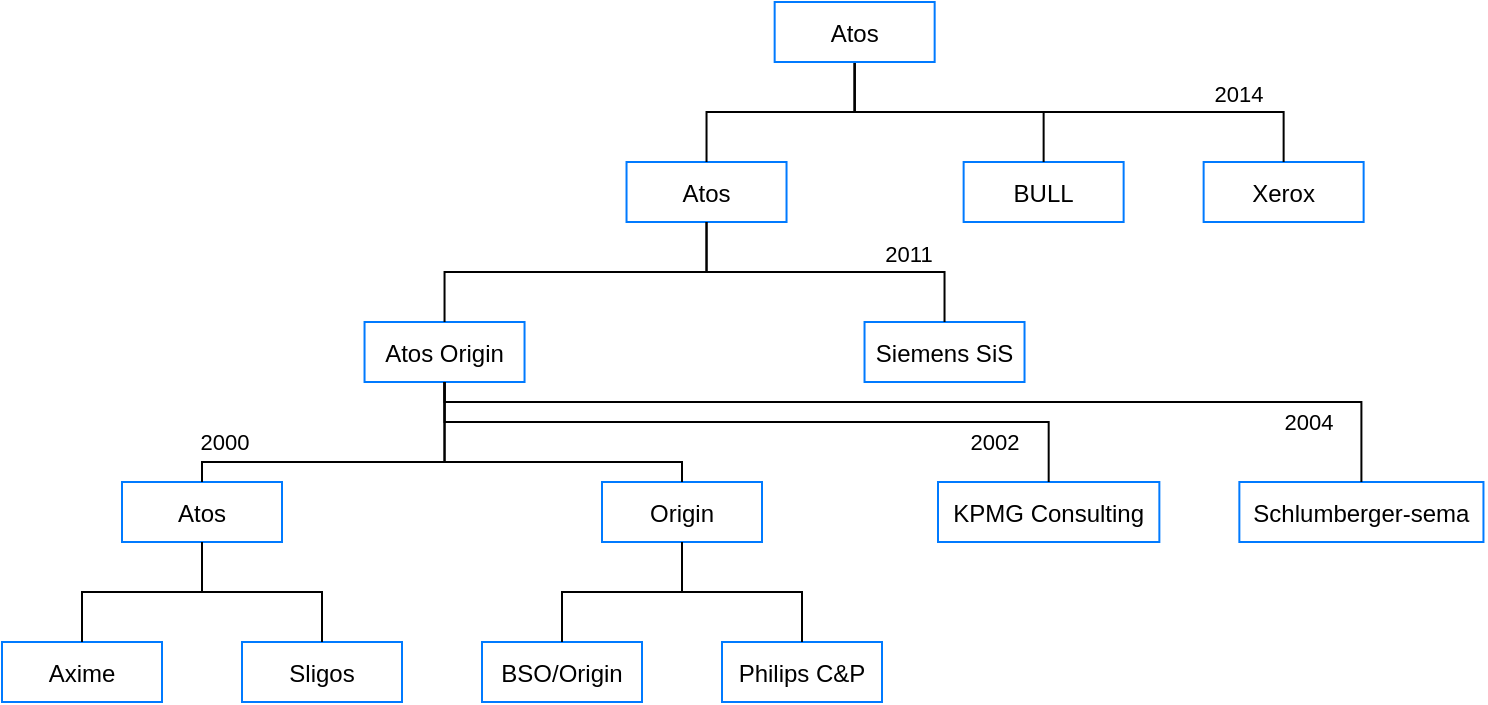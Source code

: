 <mxfile version="27.0.9">
  <diagram name="Page-1" id="w3l5g4wRVvPSGRwtaOnF">
    <mxGraphModel dx="1489" dy="2013" grid="1" gridSize="10" guides="1" tooltips="1" connect="1" arrows="1" fold="1" page="1" pageScale="1" pageWidth="850" pageHeight="1100" math="0" shadow="0">
      <root>
        <mxCell id="0" />
        <mxCell id="1" parent="0" />
        <mxCell id="jf30yCCPLJ9d2C4Eyeua-2" value="Atos" style="rounded=0;strokeColor=#007AFF;" vertex="1" parent="1">
          <mxGeometry x="367.267" y="-960" width="80" height="30" as="geometry" />
        </mxCell>
        <mxCell id="jf30yCCPLJ9d2C4Eyeua-3" value="" style="edgeStyle=elbowEdgeStyle;elbow=vertical;rounded=0;curved=0;endArrow=none;startFill=0;exitX=0.5;exitY=1;exitDx=0;exitDy=0;" edge="1" source="jf30yCCPLJ9d2C4Eyeua-30" target="jf30yCCPLJ9d2C4Eyeua-2" parent="1">
          <mxGeometry relative="1" as="geometry">
            <mxPoint x="491.87" y="-1040" as="sourcePoint" />
          </mxGeometry>
        </mxCell>
        <mxCell id="jf30yCCPLJ9d2C4Eyeua-4" value="Atos Origin" style="rounded=0;strokeColor=#007AFF;" vertex="1" parent="1">
          <mxGeometry x="236.268" y="-880" width="80" height="30" as="geometry" />
        </mxCell>
        <mxCell id="jf30yCCPLJ9d2C4Eyeua-5" value="" style="edgeStyle=elbowEdgeStyle;elbow=vertical;rounded=0;curved=0;endArrow=none;startFill=0;" edge="1" source="jf30yCCPLJ9d2C4Eyeua-2" target="jf30yCCPLJ9d2C4Eyeua-4" parent="1">
          <mxGeometry relative="1" as="geometry" />
        </mxCell>
        <mxCell id="jf30yCCPLJ9d2C4Eyeua-6" value="BULL" style="rounded=0;strokeColor=#007AFF;" vertex="1" parent="1">
          <mxGeometry x="535.813" y="-960" width="80" height="30" as="geometry" />
        </mxCell>
        <mxCell id="jf30yCCPLJ9d2C4Eyeua-7" value="" style="edgeStyle=elbowEdgeStyle;elbow=vertical;rounded=0;curved=0;endArrow=none;startFill=0;exitX=0.5;exitY=1;exitDx=0;exitDy=0;" edge="1" source="jf30yCCPLJ9d2C4Eyeua-30" target="jf30yCCPLJ9d2C4Eyeua-6" parent="1">
          <mxGeometry relative="1" as="geometry">
            <mxPoint x="491.87" y="-1040" as="sourcePoint" />
          </mxGeometry>
        </mxCell>
        <mxCell id="jf30yCCPLJ9d2C4Eyeua-8" value="Xerox" style="rounded=0;strokeColor=#007AFF;" vertex="1" parent="1">
          <mxGeometry x="655.813" y="-960" width="80" height="30" as="geometry" />
        </mxCell>
        <mxCell id="jf30yCCPLJ9d2C4Eyeua-9" value="" style="edgeStyle=elbowEdgeStyle;elbow=vertical;rounded=0;curved=0;endArrow=none;startFill=0;exitX=0.5;exitY=1;exitDx=0;exitDy=0;" edge="1" source="jf30yCCPLJ9d2C4Eyeua-30" target="jf30yCCPLJ9d2C4Eyeua-8" parent="1">
          <mxGeometry relative="1" as="geometry">
            <mxPoint x="501.33" y="-1010" as="sourcePoint" />
          </mxGeometry>
        </mxCell>
        <mxCell id="jf30yCCPLJ9d2C4Eyeua-36" value="2014" style="edgeLabel;html=1;align=center;verticalAlign=middle;resizable=0;points=[];" vertex="1" connectable="0" parent="jf30yCCPLJ9d2C4Eyeua-9">
          <mxGeometry x="0.634" relative="1" as="geometry">
            <mxPoint y="-9" as="offset" />
          </mxGeometry>
        </mxCell>
        <mxCell id="jf30yCCPLJ9d2C4Eyeua-10" value="Siemens SiS" style="rounded=0;strokeColor=#007AFF;" vertex="1" parent="1">
          <mxGeometry x="486.265" y="-880" width="80" height="30" as="geometry" />
        </mxCell>
        <mxCell id="jf30yCCPLJ9d2C4Eyeua-11" value="" style="edgeStyle=elbowEdgeStyle;elbow=vertical;rounded=0;curved=0;endArrow=none;startFill=0;" edge="1" source="jf30yCCPLJ9d2C4Eyeua-2" target="jf30yCCPLJ9d2C4Eyeua-10" parent="1">
          <mxGeometry relative="1" as="geometry" />
        </mxCell>
        <mxCell id="jf30yCCPLJ9d2C4Eyeua-35" value="2011" style="edgeLabel;html=1;align=center;verticalAlign=middle;resizable=0;points=[];" vertex="1" connectable="0" parent="jf30yCCPLJ9d2C4Eyeua-11">
          <mxGeometry x="0.479" y="-3" relative="1" as="geometry">
            <mxPoint y="-12" as="offset" />
          </mxGeometry>
        </mxCell>
        <mxCell id="jf30yCCPLJ9d2C4Eyeua-12" value="Atos" style="rounded=0;strokeColor=#007AFF;" vertex="1" parent="1">
          <mxGeometry x="115.002" y="-800" width="80" height="30" as="geometry" />
        </mxCell>
        <mxCell id="jf30yCCPLJ9d2C4Eyeua-13" value="" style="edgeStyle=elbowEdgeStyle;elbow=vertical;rounded=0;curved=0;endArrow=none;startFill=0;" edge="1" source="jf30yCCPLJ9d2C4Eyeua-4" target="jf30yCCPLJ9d2C4Eyeua-12" parent="1">
          <mxGeometry relative="1" as="geometry">
            <Array as="points">
              <mxPoint x="206.27" y="-810" />
            </Array>
          </mxGeometry>
        </mxCell>
        <mxCell id="jf30yCCPLJ9d2C4Eyeua-32" value="2000" style="edgeLabel;html=1;align=center;verticalAlign=middle;resizable=0;points=[];" vertex="1" connectable="0" parent="jf30yCCPLJ9d2C4Eyeua-13">
          <mxGeometry x="0.418" relative="1" as="geometry">
            <mxPoint x="-29" y="-10" as="offset" />
          </mxGeometry>
        </mxCell>
        <mxCell id="jf30yCCPLJ9d2C4Eyeua-14" value="Axime" style="rounded=0;strokeColor=#007AFF;" vertex="1" parent="1">
          <mxGeometry x="55.002" y="-720" width="80" height="30" as="geometry" />
        </mxCell>
        <mxCell id="jf30yCCPLJ9d2C4Eyeua-15" value="" style="edgeStyle=elbowEdgeStyle;elbow=vertical;rounded=0;curved=0;endArrow=none;startFill=0;" edge="1" source="jf30yCCPLJ9d2C4Eyeua-12" target="jf30yCCPLJ9d2C4Eyeua-14" parent="1">
          <mxGeometry relative="1" as="geometry" />
        </mxCell>
        <mxCell id="jf30yCCPLJ9d2C4Eyeua-16" value="Sligos" style="rounded=0;strokeColor=#007AFF;" vertex="1" parent="1">
          <mxGeometry x="175.002" y="-720" width="80" height="30" as="geometry" />
        </mxCell>
        <mxCell id="jf30yCCPLJ9d2C4Eyeua-17" value="" style="edgeStyle=elbowEdgeStyle;elbow=vertical;rounded=0;curved=0;endArrow=none;startFill=0;" edge="1" source="jf30yCCPLJ9d2C4Eyeua-12" target="jf30yCCPLJ9d2C4Eyeua-16" parent="1">
          <mxGeometry relative="1" as="geometry" />
        </mxCell>
        <mxCell id="jf30yCCPLJ9d2C4Eyeua-18" value="Origin" style="rounded=0;strokeColor=#007AFF;" vertex="1" parent="1">
          <mxGeometry x="355.002" y="-800" width="80" height="30" as="geometry" />
        </mxCell>
        <mxCell id="jf30yCCPLJ9d2C4Eyeua-19" value="" style="edgeStyle=elbowEdgeStyle;elbow=vertical;rounded=0;curved=0;endArrow=none;startFill=0;" edge="1" source="jf30yCCPLJ9d2C4Eyeua-4" target="jf30yCCPLJ9d2C4Eyeua-18" parent="1">
          <mxGeometry relative="1" as="geometry">
            <Array as="points">
              <mxPoint x="336.27" y="-810" />
            </Array>
          </mxGeometry>
        </mxCell>
        <mxCell id="jf30yCCPLJ9d2C4Eyeua-20" value="BSO/Origin" style="rounded=0;strokeColor=#007AFF;" vertex="1" parent="1">
          <mxGeometry x="295.002" y="-720" width="80" height="30" as="geometry" />
        </mxCell>
        <mxCell id="jf30yCCPLJ9d2C4Eyeua-21" value="" style="edgeStyle=elbowEdgeStyle;elbow=vertical;rounded=0;curved=0;endArrow=none;startFill=0;" edge="1" source="jf30yCCPLJ9d2C4Eyeua-18" target="jf30yCCPLJ9d2C4Eyeua-20" parent="1">
          <mxGeometry relative="1" as="geometry" />
        </mxCell>
        <mxCell id="jf30yCCPLJ9d2C4Eyeua-22" value="Philips C&amp;P" style="rounded=0;strokeColor=#007AFF;" vertex="1" parent="1">
          <mxGeometry x="415.002" y="-720" width="80" height="30" as="geometry" />
        </mxCell>
        <mxCell id="jf30yCCPLJ9d2C4Eyeua-23" value="" style="edgeStyle=elbowEdgeStyle;elbow=vertical;rounded=0;curved=0;endArrow=none;startFill=0;" edge="1" source="jf30yCCPLJ9d2C4Eyeua-18" target="jf30yCCPLJ9d2C4Eyeua-22" parent="1">
          <mxGeometry relative="1" as="geometry" />
        </mxCell>
        <mxCell id="jf30yCCPLJ9d2C4Eyeua-24" value="KPMG Consulting" style="rounded=0;strokeColor=#007AFF;" vertex="1" parent="1">
          <mxGeometry x="523.002" y="-800" width="110.68" height="30" as="geometry" />
        </mxCell>
        <mxCell id="jf30yCCPLJ9d2C4Eyeua-25" value="" style="edgeStyle=elbowEdgeStyle;elbow=vertical;rounded=0;curved=0;endArrow=none;startFill=0;" edge="1" source="jf30yCCPLJ9d2C4Eyeua-4" target="jf30yCCPLJ9d2C4Eyeua-24" parent="1">
          <mxGeometry relative="1" as="geometry">
            <Array as="points">
              <mxPoint x="396.27" y="-830" />
            </Array>
          </mxGeometry>
        </mxCell>
        <mxCell id="jf30yCCPLJ9d2C4Eyeua-33" value="2002" style="edgeLabel;html=1;align=center;verticalAlign=middle;resizable=0;points=[];" vertex="1" connectable="0" parent="jf30yCCPLJ9d2C4Eyeua-25">
          <mxGeometry x="0.668" y="-1" relative="1" as="geometry">
            <mxPoint x="1" y="9" as="offset" />
          </mxGeometry>
        </mxCell>
        <mxCell id="jf30yCCPLJ9d2C4Eyeua-26" value="Schlumberger-sema" style="rounded=0;strokeColor=#007AFF;" vertex="1" parent="1">
          <mxGeometry x="673.682" y="-800" width="122.05" height="30" as="geometry" />
        </mxCell>
        <mxCell id="jf30yCCPLJ9d2C4Eyeua-27" value="" style="edgeStyle=elbowEdgeStyle;elbow=vertical;rounded=0;curved=0;endArrow=none;startFill=0;" edge="1" source="jf30yCCPLJ9d2C4Eyeua-4" target="jf30yCCPLJ9d2C4Eyeua-26" parent="1">
          <mxGeometry relative="1" as="geometry">
            <Array as="points">
              <mxPoint x="606.27" y="-840" />
            </Array>
          </mxGeometry>
        </mxCell>
        <mxCell id="jf30yCCPLJ9d2C4Eyeua-34" value="2004" style="edgeLabel;html=1;align=center;verticalAlign=middle;resizable=0;points=[];" vertex="1" connectable="0" parent="jf30yCCPLJ9d2C4Eyeua-27">
          <mxGeometry x="0.737" y="1" relative="1" as="geometry">
            <mxPoint y="11" as="offset" />
          </mxGeometry>
        </mxCell>
        <mxCell id="jf30yCCPLJ9d2C4Eyeua-30" value="Atos" style="rounded=0;strokeColor=#007AFF;" vertex="1" parent="1">
          <mxGeometry x="441.33" y="-1040" width="80" height="30" as="geometry" />
        </mxCell>
      </root>
    </mxGraphModel>
  </diagram>
</mxfile>
